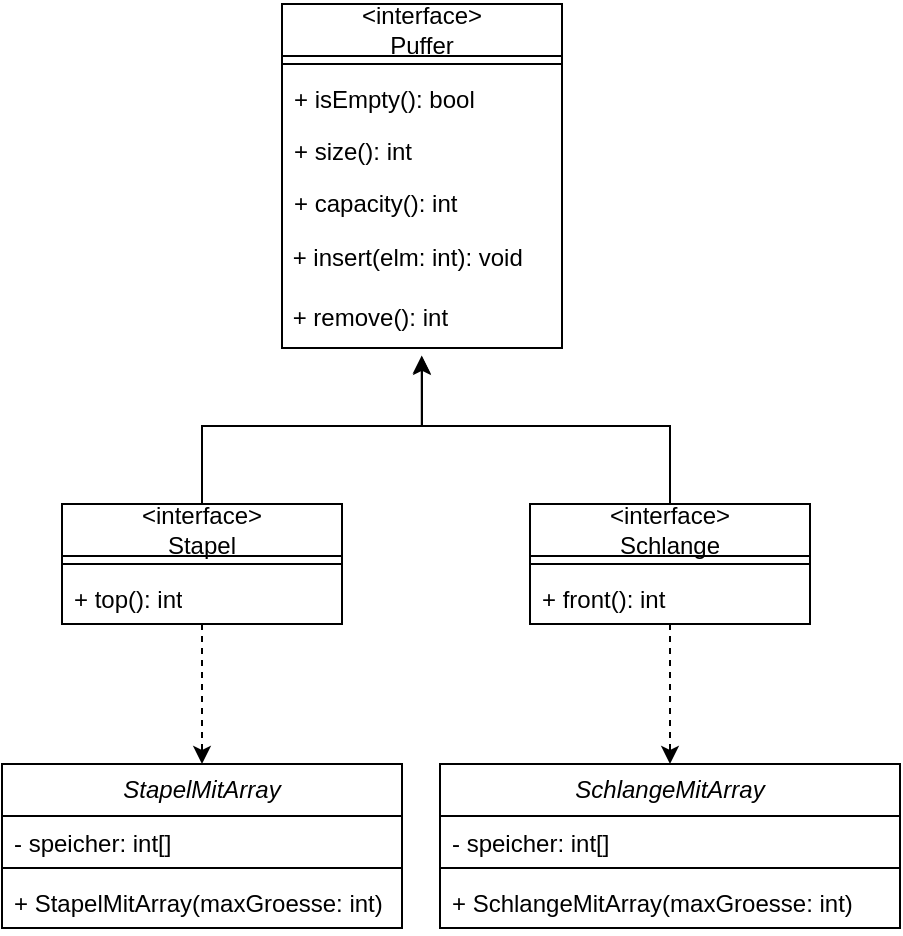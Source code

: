 <mxfile version="21.1.1" type="device">
  <diagram id="C5RBs43oDa-KdzZeNtuy" name="Page-1">
    <mxGraphModel dx="989" dy="536" grid="1" gridSize="10" guides="1" tooltips="1" connect="1" arrows="1" fold="1" page="1" pageScale="1" pageWidth="827" pageHeight="1169" math="0" shadow="0">
      <root>
        <mxCell id="WIyWlLk6GJQsqaUBKTNV-0" />
        <mxCell id="WIyWlLk6GJQsqaUBKTNV-1" parent="WIyWlLk6GJQsqaUBKTNV-0" />
        <mxCell id="X5jkI3r3FwCdlGRwAqA--0" value="&lt;span style=&quot;font-style: italic;&quot;&gt;SchlangeMitArray&lt;/span&gt;" style="swimlane;fontStyle=0;childLayout=stackLayout;horizontal=1;startSize=26;fillColor=none;horizontalStack=0;resizeParent=1;resizeParentMax=0;resizeLast=0;collapsible=1;marginBottom=0;whiteSpace=wrap;html=1;" vertex="1" parent="WIyWlLk6GJQsqaUBKTNV-1">
          <mxGeometry x="229" y="390" width="230" height="82" as="geometry" />
        </mxCell>
        <mxCell id="X5jkI3r3FwCdlGRwAqA--1" value="- speicher: int[]" style="text;strokeColor=none;fillColor=none;align=left;verticalAlign=top;spacingLeft=4;spacingRight=4;overflow=hidden;rotatable=0;points=[[0,0.5],[1,0.5]];portConstraint=eastwest;whiteSpace=wrap;html=1;" vertex="1" parent="X5jkI3r3FwCdlGRwAqA--0">
          <mxGeometry y="26" width="230" height="22" as="geometry" />
        </mxCell>
        <mxCell id="X5jkI3r3FwCdlGRwAqA--30" value="" style="line;strokeWidth=1;fillColor=none;align=left;verticalAlign=middle;spacingTop=-1;spacingLeft=3;spacingRight=3;rotatable=0;labelPosition=right;points=[];portConstraint=eastwest;strokeColor=inherit;" vertex="1" parent="X5jkI3r3FwCdlGRwAqA--0">
          <mxGeometry y="48" width="230" height="8" as="geometry" />
        </mxCell>
        <mxCell id="X5jkI3r3FwCdlGRwAqA--31" value="+&amp;nbsp;SchlangeMitArray(maxGroesse: int)" style="text;strokeColor=none;fillColor=none;align=left;verticalAlign=top;spacingLeft=4;spacingRight=4;overflow=hidden;rotatable=0;points=[[0,0.5],[1,0.5]];portConstraint=eastwest;whiteSpace=wrap;html=1;" vertex="1" parent="X5jkI3r3FwCdlGRwAqA--0">
          <mxGeometry y="56" width="230" height="26" as="geometry" />
        </mxCell>
        <mxCell id="X5jkI3r3FwCdlGRwAqA--4" value="&lt;span style=&quot;font-style: italic;&quot;&gt;StapelMitArray&lt;/span&gt;" style="swimlane;fontStyle=0;childLayout=stackLayout;horizontal=1;startSize=26;fillColor=none;horizontalStack=0;resizeParent=1;resizeParentMax=0;resizeLast=0;collapsible=1;marginBottom=0;whiteSpace=wrap;html=1;" vertex="1" parent="WIyWlLk6GJQsqaUBKTNV-1">
          <mxGeometry x="10" y="390" width="200" height="82" as="geometry" />
        </mxCell>
        <mxCell id="X5jkI3r3FwCdlGRwAqA--5" value="- speicher: int[]" style="text;strokeColor=none;fillColor=none;align=left;verticalAlign=top;spacingLeft=4;spacingRight=4;overflow=hidden;rotatable=0;points=[[0,0.5],[1,0.5]];portConstraint=eastwest;whiteSpace=wrap;html=1;" vertex="1" parent="X5jkI3r3FwCdlGRwAqA--4">
          <mxGeometry y="26" width="200" height="22" as="geometry" />
        </mxCell>
        <mxCell id="X5jkI3r3FwCdlGRwAqA--25" value="" style="line;strokeWidth=1;fillColor=none;align=left;verticalAlign=middle;spacingTop=-1;spacingLeft=3;spacingRight=3;rotatable=0;labelPosition=right;points=[];portConstraint=eastwest;strokeColor=inherit;" vertex="1" parent="X5jkI3r3FwCdlGRwAqA--4">
          <mxGeometry y="48" width="200" height="8" as="geometry" />
        </mxCell>
        <mxCell id="X5jkI3r3FwCdlGRwAqA--6" value="+ StapelMitArray(maxGroesse: int)" style="text;strokeColor=none;fillColor=none;align=left;verticalAlign=top;spacingLeft=4;spacingRight=4;overflow=hidden;rotatable=0;points=[[0,0.5],[1,0.5]];portConstraint=eastwest;whiteSpace=wrap;html=1;" vertex="1" parent="X5jkI3r3FwCdlGRwAqA--4">
          <mxGeometry y="56" width="200" height="26" as="geometry" />
        </mxCell>
        <mxCell id="X5jkI3r3FwCdlGRwAqA--8" value="&amp;lt;interface&amp;gt;&lt;br&gt;Puffer" style="swimlane;fontStyle=0;childLayout=stackLayout;horizontal=1;startSize=26;fillColor=none;horizontalStack=0;resizeParent=1;resizeParentMax=0;resizeLast=0;collapsible=1;marginBottom=0;whiteSpace=wrap;html=1;" vertex="1" parent="WIyWlLk6GJQsqaUBKTNV-1">
          <mxGeometry x="150" y="10" width="140" height="172" as="geometry" />
        </mxCell>
        <mxCell id="X5jkI3r3FwCdlGRwAqA--26" value="" style="line;strokeWidth=1;fillColor=none;align=left;verticalAlign=middle;spacingTop=-1;spacingLeft=3;spacingRight=3;rotatable=0;labelPosition=right;points=[];portConstraint=eastwest;strokeColor=inherit;" vertex="1" parent="X5jkI3r3FwCdlGRwAqA--8">
          <mxGeometry y="26" width="140" height="8" as="geometry" />
        </mxCell>
        <mxCell id="X5jkI3r3FwCdlGRwAqA--9" value="+ isEmpty(): bool" style="text;strokeColor=none;fillColor=none;align=left;verticalAlign=top;spacingLeft=4;spacingRight=4;overflow=hidden;rotatable=0;points=[[0,0.5],[1,0.5]];portConstraint=eastwest;whiteSpace=wrap;html=1;" vertex="1" parent="X5jkI3r3FwCdlGRwAqA--8">
          <mxGeometry y="34" width="140" height="26" as="geometry" />
        </mxCell>
        <mxCell id="X5jkI3r3FwCdlGRwAqA--10" value="+ size(): int" style="text;strokeColor=none;fillColor=none;align=left;verticalAlign=top;spacingLeft=4;spacingRight=4;overflow=hidden;rotatable=0;points=[[0,0.5],[1,0.5]];portConstraint=eastwest;whiteSpace=wrap;html=1;" vertex="1" parent="X5jkI3r3FwCdlGRwAqA--8">
          <mxGeometry y="60" width="140" height="26" as="geometry" />
        </mxCell>
        <mxCell id="X5jkI3r3FwCdlGRwAqA--11" value="+ capacity(): int" style="text;strokeColor=none;fillColor=none;align=left;verticalAlign=top;spacingLeft=4;spacingRight=4;overflow=hidden;rotatable=0;points=[[0,0.5],[1,0.5]];portConstraint=eastwest;whiteSpace=wrap;html=1;" vertex="1" parent="X5jkI3r3FwCdlGRwAqA--8">
          <mxGeometry y="86" width="140" height="26" as="geometry" />
        </mxCell>
        <mxCell id="X5jkI3r3FwCdlGRwAqA--12" value="&amp;nbsp;+ insert(elm: int): void" style="text;html=1;align=left;verticalAlign=middle;resizable=0;points=[];autosize=1;strokeColor=none;fillColor=none;" vertex="1" parent="X5jkI3r3FwCdlGRwAqA--8">
          <mxGeometry y="112" width="140" height="30" as="geometry" />
        </mxCell>
        <mxCell id="X5jkI3r3FwCdlGRwAqA--13" value="&amp;nbsp;+ remove(): int" style="text;html=1;align=left;verticalAlign=middle;resizable=0;points=[];autosize=1;strokeColor=none;fillColor=none;" vertex="1" parent="X5jkI3r3FwCdlGRwAqA--8">
          <mxGeometry y="142" width="140" height="30" as="geometry" />
        </mxCell>
        <mxCell id="X5jkI3r3FwCdlGRwAqA--19" style="edgeStyle=orthogonalEdgeStyle;rounded=0;orthogonalLoop=1;jettySize=auto;html=1;entryX=0.499;entryY=1.124;entryDx=0;entryDy=0;entryPerimeter=0;" edge="1" parent="WIyWlLk6GJQsqaUBKTNV-1" source="X5jkI3r3FwCdlGRwAqA--14" target="X5jkI3r3FwCdlGRwAqA--13">
          <mxGeometry relative="1" as="geometry" />
        </mxCell>
        <mxCell id="X5jkI3r3FwCdlGRwAqA--23" style="edgeStyle=orthogonalEdgeStyle;rounded=0;orthogonalLoop=1;jettySize=auto;html=1;entryX=0.5;entryY=0;entryDx=0;entryDy=0;dashed=1;" edge="1" parent="WIyWlLk6GJQsqaUBKTNV-1" source="X5jkI3r3FwCdlGRwAqA--14" target="X5jkI3r3FwCdlGRwAqA--4">
          <mxGeometry relative="1" as="geometry" />
        </mxCell>
        <mxCell id="X5jkI3r3FwCdlGRwAqA--14" value="&amp;lt;interface&amp;gt;&lt;br&gt;Stapel" style="swimlane;fontStyle=0;childLayout=stackLayout;horizontal=1;startSize=26;fillColor=none;horizontalStack=0;resizeParent=1;resizeParentMax=0;resizeLast=0;collapsible=1;marginBottom=0;whiteSpace=wrap;html=1;" vertex="1" parent="WIyWlLk6GJQsqaUBKTNV-1">
          <mxGeometry x="40" y="260" width="140" height="60" as="geometry" />
        </mxCell>
        <mxCell id="X5jkI3r3FwCdlGRwAqA--27" value="" style="line;strokeWidth=1;fillColor=none;align=left;verticalAlign=middle;spacingTop=-1;spacingLeft=3;spacingRight=3;rotatable=0;labelPosition=right;points=[];portConstraint=eastwest;strokeColor=inherit;" vertex="1" parent="X5jkI3r3FwCdlGRwAqA--14">
          <mxGeometry y="26" width="140" height="8" as="geometry" />
        </mxCell>
        <mxCell id="X5jkI3r3FwCdlGRwAqA--15" value="+ top(): int" style="text;strokeColor=none;fillColor=none;align=left;verticalAlign=top;spacingLeft=4;spacingRight=4;overflow=hidden;rotatable=0;points=[[0,0.5],[1,0.5]];portConstraint=eastwest;whiteSpace=wrap;html=1;" vertex="1" parent="X5jkI3r3FwCdlGRwAqA--14">
          <mxGeometry y="34" width="140" height="26" as="geometry" />
        </mxCell>
        <mxCell id="X5jkI3r3FwCdlGRwAqA--22" style="edgeStyle=orthogonalEdgeStyle;rounded=0;orthogonalLoop=1;jettySize=auto;html=1;entryX=0.5;entryY=1.147;entryDx=0;entryDy=0;entryPerimeter=0;" edge="1" parent="WIyWlLk6GJQsqaUBKTNV-1" source="X5jkI3r3FwCdlGRwAqA--20" target="X5jkI3r3FwCdlGRwAqA--13">
          <mxGeometry relative="1" as="geometry" />
        </mxCell>
        <mxCell id="X5jkI3r3FwCdlGRwAqA--24" style="edgeStyle=orthogonalEdgeStyle;rounded=0;orthogonalLoop=1;jettySize=auto;html=1;entryX=0.5;entryY=0;entryDx=0;entryDy=0;dashed=1;" edge="1" parent="WIyWlLk6GJQsqaUBKTNV-1" source="X5jkI3r3FwCdlGRwAqA--20" target="X5jkI3r3FwCdlGRwAqA--0">
          <mxGeometry relative="1" as="geometry" />
        </mxCell>
        <mxCell id="X5jkI3r3FwCdlGRwAqA--20" value="&amp;lt;interface&amp;gt;&lt;br&gt;Schlange" style="swimlane;fontStyle=0;childLayout=stackLayout;horizontal=1;startSize=26;fillColor=none;horizontalStack=0;resizeParent=1;resizeParentMax=0;resizeLast=0;collapsible=1;marginBottom=0;whiteSpace=wrap;html=1;" vertex="1" parent="WIyWlLk6GJQsqaUBKTNV-1">
          <mxGeometry x="274" y="260" width="140" height="60" as="geometry" />
        </mxCell>
        <mxCell id="X5jkI3r3FwCdlGRwAqA--28" value="" style="line;strokeWidth=1;fillColor=none;align=left;verticalAlign=middle;spacingTop=-1;spacingLeft=3;spacingRight=3;rotatable=0;labelPosition=right;points=[];portConstraint=eastwest;strokeColor=inherit;" vertex="1" parent="X5jkI3r3FwCdlGRwAqA--20">
          <mxGeometry y="26" width="140" height="8" as="geometry" />
        </mxCell>
        <mxCell id="X5jkI3r3FwCdlGRwAqA--21" value="+ front(): int" style="text;strokeColor=none;fillColor=none;align=left;verticalAlign=top;spacingLeft=4;spacingRight=4;overflow=hidden;rotatable=0;points=[[0,0.5],[1,0.5]];portConstraint=eastwest;whiteSpace=wrap;html=1;" vertex="1" parent="X5jkI3r3FwCdlGRwAqA--20">
          <mxGeometry y="34" width="140" height="26" as="geometry" />
        </mxCell>
      </root>
    </mxGraphModel>
  </diagram>
</mxfile>
